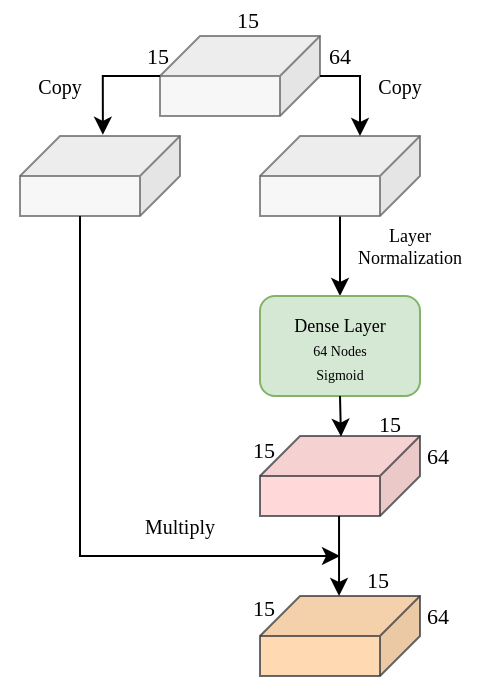 <mxfile version="24.7.12">
  <diagram name="Page-1" id="s-jLjl36meB0lSYJgC6J">
    <mxGraphModel dx="500" dy="333" grid="1" gridSize="10" guides="1" tooltips="1" connect="1" arrows="1" fold="1" page="1" pageScale="1" pageWidth="850" pageHeight="1100" math="0" shadow="0">
      <root>
        <mxCell id="0" />
        <mxCell id="1" parent="0" />
        <mxCell id="7o9zjau1dfVoILKyMFc7-71" value="" style="shape=cube;whiteSpace=wrap;html=1;boundedLbl=1;backgroundOutline=1;darkOpacity=0.05;darkOpacity2=0.1;flipH=1;flipV=0;fillColor=#ffcccc;strokeColor=#36393d;opacity=75;" vertex="1" parent="1">
          <mxGeometry x="230" y="680" width="80" height="40" as="geometry" />
        </mxCell>
        <mxCell id="7o9zjau1dfVoILKyMFc7-74" value="" style="shape=cube;whiteSpace=wrap;html=1;boundedLbl=1;backgroundOutline=1;darkOpacity=0.05;darkOpacity2=0.1;flipH=1;flipV=0;fillColor=#f5f5f5;strokeColor=#666666;fontColor=#333333;opacity=75;" vertex="1" parent="1">
          <mxGeometry x="110" y="530" width="80" height="40" as="geometry" />
        </mxCell>
        <mxCell id="7o9zjau1dfVoILKyMFc7-82" style="edgeStyle=orthogonalEdgeStyle;rounded=0;orthogonalLoop=1;jettySize=auto;html=1;entryX=0.5;entryY=0;entryDx=0;entryDy=0;" edge="1" parent="1" source="7o9zjau1dfVoILKyMFc7-75" target="7o9zjau1dfVoILKyMFc7-77">
          <mxGeometry relative="1" as="geometry" />
        </mxCell>
        <mxCell id="7o9zjau1dfVoILKyMFc7-75" value="" style="shape=cube;whiteSpace=wrap;html=1;boundedLbl=1;backgroundOutline=1;darkOpacity=0.05;darkOpacity2=0.1;flipH=1;flipV=0;fillColor=#f5f5f5;strokeColor=#666666;fontColor=#333333;opacity=75;" vertex="1" parent="1">
          <mxGeometry x="230" y="530" width="80" height="40" as="geometry" />
        </mxCell>
        <mxCell id="7o9zjau1dfVoILKyMFc7-80" value="" style="group;fontFamily=Times New Roman;" vertex="1" connectable="0" parent="1">
          <mxGeometry x="230" y="610" width="80" height="55" as="geometry" />
        </mxCell>
        <mxCell id="7o9zjau1dfVoILKyMFc7-76" value="" style="rounded=1;whiteSpace=wrap;html=1;fillColor=#d5e8d4;strokeColor=#82b366;" vertex="1" parent="7o9zjau1dfVoILKyMFc7-80">
          <mxGeometry width="80" height="50" as="geometry" />
        </mxCell>
        <mxCell id="7o9zjau1dfVoILKyMFc7-77" value="&lt;font face=&quot;Times New Roman&quot;&gt;Dense Layer&lt;/font&gt;" style="text;html=1;align=center;verticalAlign=middle;whiteSpace=wrap;rounded=0;fontSize=9;" vertex="1" parent="7o9zjau1dfVoILKyMFc7-80">
          <mxGeometry x="5" width="70" height="30" as="geometry" />
        </mxCell>
        <mxCell id="7o9zjau1dfVoILKyMFc7-78" value="&lt;font face=&quot;Times New Roman&quot;&gt;64 Nodes&lt;/font&gt;" style="text;html=1;align=center;verticalAlign=middle;whiteSpace=wrap;rounded=0;fontSize=7;" vertex="1" parent="7o9zjau1dfVoILKyMFc7-80">
          <mxGeometry x="5" y="13" width="70" height="30" as="geometry" />
        </mxCell>
        <mxCell id="7o9zjau1dfVoILKyMFc7-79" value="&lt;font face=&quot;Times New Roman&quot;&gt;Sigmoid&lt;/font&gt;" style="text;html=1;align=center;verticalAlign=middle;whiteSpace=wrap;rounded=0;fontSize=7;" vertex="1" parent="7o9zjau1dfVoILKyMFc7-80">
          <mxGeometry x="5" y="25" width="70" height="30" as="geometry" />
        </mxCell>
        <mxCell id="7o9zjau1dfVoILKyMFc7-87" value="" style="endArrow=classic;html=1;rounded=0;entryX=0.494;entryY=0.008;entryDx=0;entryDy=0;entryPerimeter=0;" edge="1" parent="7o9zjau1dfVoILKyMFc7-80" target="7o9zjau1dfVoILKyMFc7-71">
          <mxGeometry width="50" height="50" relative="1" as="geometry">
            <mxPoint x="40" y="50" as="sourcePoint" />
            <mxPoint x="90" as="targetPoint" />
          </mxGeometry>
        </mxCell>
        <mxCell id="7o9zjau1dfVoILKyMFc7-83" value="Layer Normalization" style="text;html=1;align=center;verticalAlign=middle;whiteSpace=wrap;rounded=0;fontSize=9;fontFamily=Times New Roman;" vertex="1" parent="1">
          <mxGeometry x="270" y="570" width="70" height="30" as="geometry" />
        </mxCell>
        <mxCell id="7o9zjau1dfVoILKyMFc7-84" value="" style="shape=cube;whiteSpace=wrap;html=1;boundedLbl=1;backgroundOutline=1;darkOpacity=0.05;darkOpacity2=0.1;flipH=1;flipV=0;fillColor=#f5f5f5;strokeColor=#666666;fontColor=#333333;opacity=75;" vertex="1" parent="1">
          <mxGeometry x="180" y="480" width="80" height="40" as="geometry" />
        </mxCell>
        <mxCell id="7o9zjau1dfVoILKyMFc7-85" value="" style="shape=cube;whiteSpace=wrap;html=1;boundedLbl=1;backgroundOutline=1;darkOpacity=0.05;darkOpacity2=0.1;flipH=1;flipV=0;fillColor=#ffcc99;strokeColor=#36393d;opacity=75;" vertex="1" parent="1">
          <mxGeometry x="230" y="760" width="80" height="40" as="geometry" />
        </mxCell>
        <mxCell id="7o9zjau1dfVoILKyMFc7-88" value="" style="endArrow=classic;html=1;rounded=0;entryX=0.506;entryY=0;entryDx=0;entryDy=0;entryPerimeter=0;" edge="1" parent="1" target="7o9zjau1dfVoILKyMFc7-85">
          <mxGeometry width="50" height="50" relative="1" as="geometry">
            <mxPoint x="269.52" y="720" as="sourcePoint" />
            <mxPoint x="269.52" y="740" as="targetPoint" />
          </mxGeometry>
        </mxCell>
        <mxCell id="7o9zjau1dfVoILKyMFc7-89" style="edgeStyle=orthogonalEdgeStyle;rounded=0;orthogonalLoop=1;jettySize=auto;html=1;" edge="1" parent="1" source="7o9zjau1dfVoILKyMFc7-74">
          <mxGeometry relative="1" as="geometry">
            <mxPoint x="270" y="740" as="targetPoint" />
            <Array as="points">
              <mxPoint x="140" y="740" />
            </Array>
          </mxGeometry>
        </mxCell>
        <mxCell id="7o9zjau1dfVoILKyMFc7-90" value="Multiply" style="text;html=1;align=center;verticalAlign=middle;whiteSpace=wrap;rounded=0;fontFamily=Times New Roman;fontSize=10;" vertex="1" parent="1">
          <mxGeometry x="160" y="710" width="60" height="30" as="geometry" />
        </mxCell>
        <mxCell id="7o9zjau1dfVoILKyMFc7-91" style="edgeStyle=orthogonalEdgeStyle;rounded=0;orthogonalLoop=1;jettySize=auto;html=1;entryX=0.482;entryY=-0.015;entryDx=0;entryDy=0;entryPerimeter=0;" edge="1" parent="1" source="7o9zjau1dfVoILKyMFc7-84" target="7o9zjau1dfVoILKyMFc7-74">
          <mxGeometry relative="1" as="geometry">
            <Array as="points">
              <mxPoint x="151" y="500" />
            </Array>
          </mxGeometry>
        </mxCell>
        <mxCell id="7o9zjau1dfVoILKyMFc7-92" style="edgeStyle=orthogonalEdgeStyle;rounded=0;orthogonalLoop=1;jettySize=auto;html=1;entryX=0;entryY=0;entryDx=30;entryDy=0;entryPerimeter=0;" edge="1" parent="1" source="7o9zjau1dfVoILKyMFc7-84" target="7o9zjau1dfVoILKyMFc7-75">
          <mxGeometry relative="1" as="geometry">
            <Array as="points">
              <mxPoint x="280" y="500" />
            </Array>
          </mxGeometry>
        </mxCell>
        <mxCell id="7o9zjau1dfVoILKyMFc7-93" value="Copy" style="text;html=1;align=center;verticalAlign=middle;whiteSpace=wrap;rounded=0;fontFamily=Times New Roman;fontSize=10;" vertex="1" parent="1">
          <mxGeometry x="100" y="490" width="60" height="30" as="geometry" />
        </mxCell>
        <mxCell id="7o9zjau1dfVoILKyMFc7-94" value="Copy" style="text;html=1;align=center;verticalAlign=middle;whiteSpace=wrap;rounded=0;fontFamily=Times New Roman;fontSize=10;" vertex="1" parent="1">
          <mxGeometry x="270" y="490" width="60" height="30" as="geometry" />
        </mxCell>
        <mxCell id="7o9zjau1dfVoILKyMFc7-95" value="15" style="text;html=1;align=center;verticalAlign=middle;whiteSpace=wrap;rounded=0;fontFamily=Times New Roman;fontSize=11;" vertex="1" parent="1">
          <mxGeometry x="164" y="480" width="30" height="20" as="geometry" />
        </mxCell>
        <mxCell id="7o9zjau1dfVoILKyMFc7-96" value="15" style="text;html=1;align=center;verticalAlign=middle;whiteSpace=wrap;rounded=0;fontFamily=Times New Roman;fontSize=11;" vertex="1" parent="1">
          <mxGeometry x="209" y="462" width="30" height="20" as="geometry" />
        </mxCell>
        <mxCell id="7o9zjau1dfVoILKyMFc7-97" value="64" style="text;html=1;align=center;verticalAlign=middle;whiteSpace=wrap;rounded=0;fontFamily=Times New Roman;fontSize=11;" vertex="1" parent="1">
          <mxGeometry x="255" y="480" width="30" height="20" as="geometry" />
        </mxCell>
        <mxCell id="7o9zjau1dfVoILKyMFc7-98" value="64" style="text;html=1;align=center;verticalAlign=middle;whiteSpace=wrap;rounded=0;fontFamily=Times New Roman;fontSize=11;" vertex="1" parent="1">
          <mxGeometry x="304" y="760" width="30" height="20" as="geometry" />
        </mxCell>
        <mxCell id="7o9zjau1dfVoILKyMFc7-99" value="15" style="text;html=1;align=center;verticalAlign=middle;whiteSpace=wrap;rounded=0;fontFamily=Times New Roman;fontSize=11;" vertex="1" parent="1">
          <mxGeometry x="274" y="742" width="30" height="20" as="geometry" />
        </mxCell>
        <mxCell id="7o9zjau1dfVoILKyMFc7-100" value="15" style="text;html=1;align=center;verticalAlign=middle;whiteSpace=wrap;rounded=0;fontFamily=Times New Roman;fontSize=11;" vertex="1" parent="1">
          <mxGeometry x="217" y="677" width="30" height="20" as="geometry" />
        </mxCell>
        <mxCell id="7o9zjau1dfVoILKyMFc7-102" value="15" style="text;html=1;align=center;verticalAlign=middle;whiteSpace=wrap;rounded=0;fontFamily=Times New Roman;fontSize=11;" vertex="1" parent="1">
          <mxGeometry x="280" y="664" width="30" height="20" as="geometry" />
        </mxCell>
        <mxCell id="7o9zjau1dfVoILKyMFc7-103" value="64" style="text;html=1;align=center;verticalAlign=middle;whiteSpace=wrap;rounded=0;fontFamily=Times New Roman;fontSize=11;" vertex="1" parent="1">
          <mxGeometry x="304" y="680" width="30" height="20" as="geometry" />
        </mxCell>
        <mxCell id="7o9zjau1dfVoILKyMFc7-104" value="15" style="text;html=1;align=center;verticalAlign=middle;whiteSpace=wrap;rounded=0;fontFamily=Times New Roman;fontSize=11;" vertex="1" parent="1">
          <mxGeometry x="217" y="756" width="30" height="20" as="geometry" />
        </mxCell>
      </root>
    </mxGraphModel>
  </diagram>
</mxfile>
